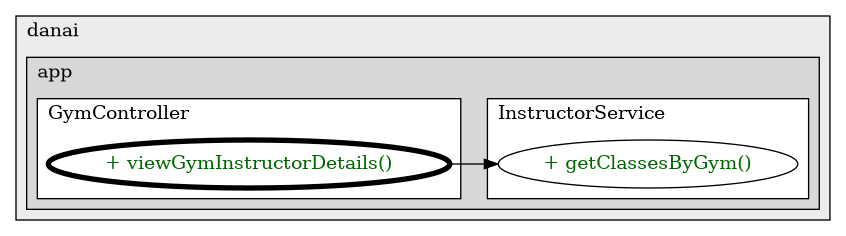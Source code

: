@startuml

/' diagram meta data start
config=CallConfiguration;
{
  "rootMethod": "dipl.danai.app.controller.GymController#viewGymInstructorDetails(Model,Gym,Long,Long)",
  "projectClassification": {
    "searchMode": "OpenProject", // OpenProject, AllProjects
    "includedProjects": "",
    "pathEndKeywords": "*.impl",
    "isClientPath": "",
    "isClientName": "",
    "isTestPath": "",
    "isTestName": "",
    "isMappingPath": "",
    "isMappingName": "",
    "isDataAccessPath": "",
    "isDataAccessName": "",
    "isDataStructurePath": "",
    "isDataStructureName": "",
    "isInterfaceStructuresPath": "",
    "isInterfaceStructuresName": "",
    "isEntryPointPath": "",
    "isEntryPointName": "",
    "treatFinalFieldsAsMandatory": false
  },
  "graphRestriction": {
    "classPackageExcludeFilter": "",
    "classPackageIncludeFilter": "",
    "classNameExcludeFilter": "",
    "classNameIncludeFilter": "",
    "methodNameExcludeFilter": "",
    "methodNameIncludeFilter": "",
    "removeByInheritance": "", // inheritance/annotation based filtering is done in a second step
    "removeByAnnotation": "",
    "removeByClassPackage": "", // cleanup the graph after inheritance/annotation based filtering is done
    "removeByClassName": "",
    "cutMappings": false,
    "cutEnum": true,
    "cutTests": true,
    "cutClient": true,
    "cutDataAccess": true,
    "cutInterfaceStructures": true,
    "cutDataStructures": true,
    "cutGetterAndSetter": true,
    "cutConstructors": true
  },
  "graphTraversal": {
    "forwardDepth": 3,
    "backwardDepth": 3,
    "classPackageExcludeFilter": "",
    "classPackageIncludeFilter": "",
    "classNameExcludeFilter": "",
    "classNameIncludeFilter": "",
    "methodNameExcludeFilter": "",
    "methodNameIncludeFilter": "",
    "hideMappings": false,
    "hideDataStructures": false,
    "hidePrivateMethods": true,
    "hideInterfaceCalls": true, // indirection: implementation -> interface (is hidden) -> implementation
    "onlyShowApplicationEntryPoints": false, // root node is included
    "useMethodCallsForStructureDiagram": "ForwardOnly" // ForwardOnly, BothDirections, No
  },
  "details": {
    "aggregation": "GroupByClass", // ByClass, GroupByClass, None
    "showMethodParametersTypes": false,
    "showMethodParametersNames": false,
    "showMethodReturnType": false,
    "showPackageLevels": 2,
    "showCallOrder": false,
    "edgeMode": "MethodsOnly", // TypesOnly, MethodsOnly, TypesAndMethods, MethodsAndDirectTypeUsage
    "showDetailedClassStructure": false
  },
  "rootClass": "dipl.danai.app.controller.GymController",
  "extensionCallbackMethod": "" // qualified.class.name#methodName - signature: public static String method(String)
}
diagram meta data end '/



digraph g {
    rankdir="LR"
    splines=polyline
    

'nodes 
subgraph cluster_95350649 { 
   	label=danai
	labeljust=l
	fillcolor="#ececec"
	style=filled
   
   subgraph cluster_1386287572 { 
   	label=app
	labeljust=l
	fillcolor="#d8d8d8"
	style=filled
   
   subgraph cluster_1937553616 { 
   	label=InstructorService
	labeljust=l
	fillcolor=white
	style=filled
   
   InstructorService823322234XXXgetClassesByGym131677100[
	label="+ getClassesByGym()"
	style=filled
	fillcolor=white
	tooltip="InstructorService

null"
	fontcolor=darkgreen
];
} 

subgraph cluster_224331244 { 
   	label=GymController
	labeljust=l
	fillcolor=white
	style=filled
   
   GymController967126229XXXviewGymInstructorDetails1150962338[
	label="+ viewGymInstructorDetails()"
	style=filled
	fillcolor=white
	tooltip="GymController

null"
	penwidth=4
	fontcolor=darkgreen
];
} 
} 
} 

'edges    
GymController967126229XXXviewGymInstructorDetails1150962338 -> InstructorService823322234XXXgetClassesByGym131677100;
    
}
@enduml